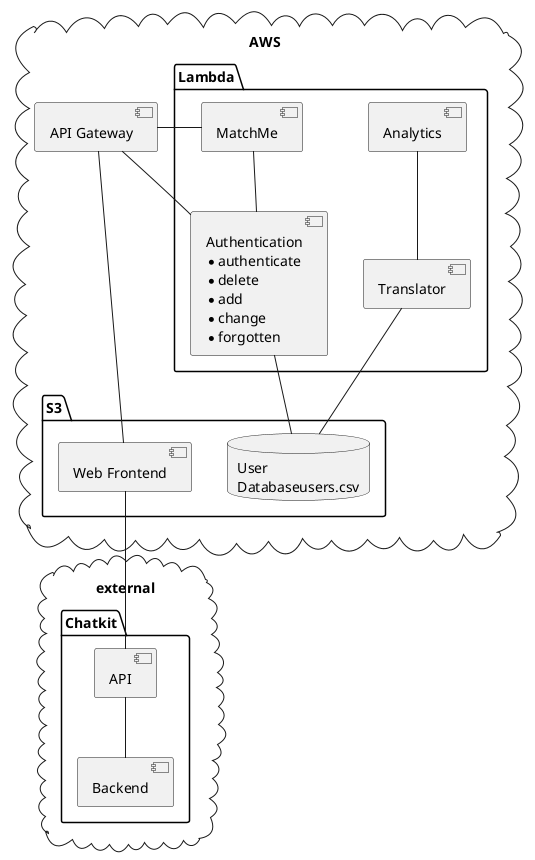 @startuml

cloud "AWS" {
	
	component "API Gateway" as api
		
	package "S3" {
		component "Web Frontend" as web
		database "User\nDatabaseusers.csv" as db

	}
	
	package "Lambda" {
		component "Authentication\n* authenticate\n* delete\n* add\n* change\n* forgotten" as auth
		component "Analytics" as analytics
		component "MatchMe" as matchme
		component "Translator" as trans
	}
	auth -- db
	matchme -- auth
	trans -- db
	analytics -- trans
}


cloud external{
	package "Chatkit" {
		component "API" as apisendbird
		component "Backend" as backend
		
		backend -u- apisendbird
	}
}



web -d- api
web -d- apisendbird
api -d- matchme
api -d- auth

@enduml